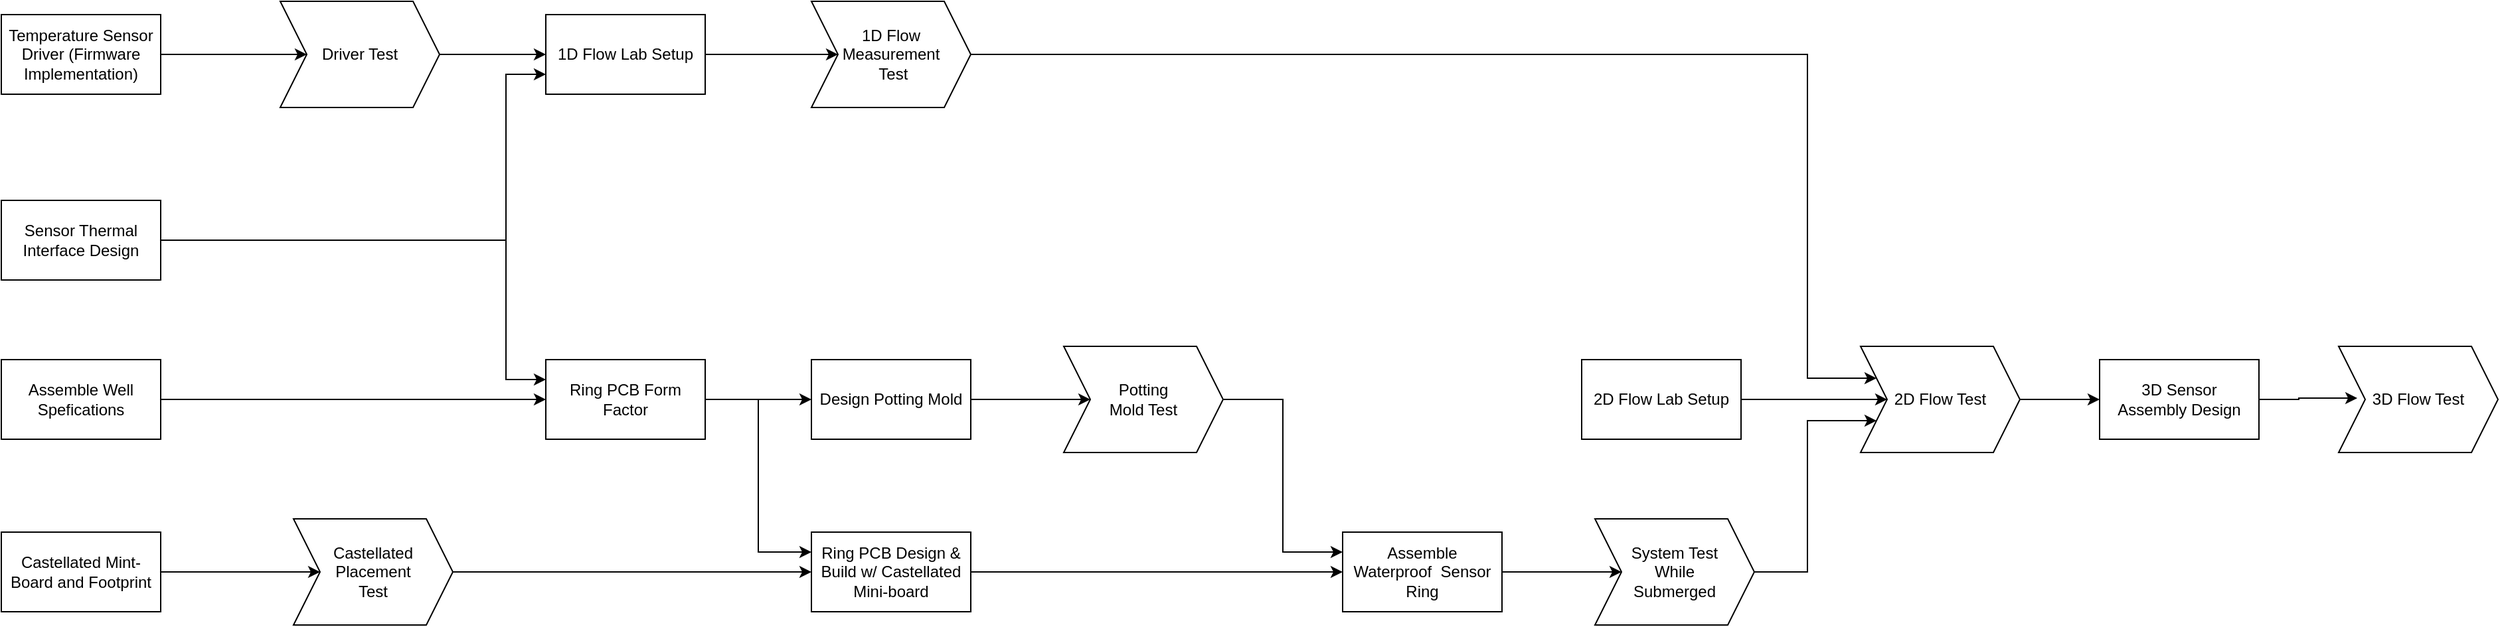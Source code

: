 <mxfile version="22.1.18" type="github">
  <diagram name="Page-1" id="qCO8pEl2zJ2py9bg0hVu">
    <mxGraphModel dx="1609" dy="945" grid="1" gridSize="10" guides="1" tooltips="1" connect="1" arrows="1" fold="1" page="1" pageScale="1" pageWidth="850" pageHeight="1100" math="0" shadow="0">
      <root>
        <mxCell id="0" />
        <mxCell id="1" parent="0" />
        <mxCell id="cvJQp6pP5oyXREMTl6of-4" style="edgeStyle=orthogonalEdgeStyle;rounded=0;orthogonalLoop=1;jettySize=auto;html=1;entryX=0;entryY=0.5;entryDx=0;entryDy=0;" edge="1" parent="1" source="cvJQp6pP5oyXREMTl6of-1" target="cvJQp6pP5oyXREMTl6of-2">
          <mxGeometry relative="1" as="geometry" />
        </mxCell>
        <mxCell id="cvJQp6pP5oyXREMTl6of-1" value="Temperature Sensor Driver (Firmware Implementation)" style="rounded=0;whiteSpace=wrap;html=1;" vertex="1" parent="1">
          <mxGeometry x="120" y="240" width="120" height="60" as="geometry" />
        </mxCell>
        <mxCell id="cvJQp6pP5oyXREMTl6of-5" style="edgeStyle=orthogonalEdgeStyle;rounded=0;orthogonalLoop=1;jettySize=auto;html=1;entryX=0;entryY=0.5;entryDx=0;entryDy=0;" edge="1" parent="1" source="cvJQp6pP5oyXREMTl6of-2">
          <mxGeometry relative="1" as="geometry">
            <mxPoint x="530" y="270" as="targetPoint" />
          </mxGeometry>
        </mxCell>
        <mxCell id="cvJQp6pP5oyXREMTl6of-2" value="Driver Test" style="shape=step;perimeter=stepPerimeter;whiteSpace=wrap;html=1;fixedSize=1;" vertex="1" parent="1">
          <mxGeometry x="330" y="230" width="120" height="80" as="geometry" />
        </mxCell>
        <mxCell id="cvJQp6pP5oyXREMTl6of-42" style="edgeStyle=orthogonalEdgeStyle;rounded=0;orthogonalLoop=1;jettySize=auto;html=1;entryX=0;entryY=0.25;entryDx=0;entryDy=0;" edge="1" parent="1" source="cvJQp6pP5oyXREMTl6of-6" target="cvJQp6pP5oyXREMTl6of-41">
          <mxGeometry relative="1" as="geometry">
            <Array as="points">
              <mxPoint x="1480" y="270" />
              <mxPoint x="1480" y="514" />
            </Array>
          </mxGeometry>
        </mxCell>
        <mxCell id="cvJQp6pP5oyXREMTl6of-6" value="&lt;div&gt;1D Flow Measurement&lt;/div&gt;&lt;div&gt;&amp;nbsp;Test&lt;/div&gt;" style="shape=step;perimeter=stepPerimeter;whiteSpace=wrap;html=1;fixedSize=1;" vertex="1" parent="1">
          <mxGeometry x="730" y="230" width="120" height="80" as="geometry" />
        </mxCell>
        <mxCell id="cvJQp6pP5oyXREMTl6of-32" style="edgeStyle=orthogonalEdgeStyle;rounded=0;orthogonalLoop=1;jettySize=auto;html=1;entryX=0;entryY=0.5;entryDx=0;entryDy=0;" edge="1" parent="1" source="cvJQp6pP5oyXREMTl6of-7" target="cvJQp6pP5oyXREMTl6of-25">
          <mxGeometry relative="1" as="geometry" />
        </mxCell>
        <mxCell id="cvJQp6pP5oyXREMTl6of-33" style="edgeStyle=orthogonalEdgeStyle;rounded=0;orthogonalLoop=1;jettySize=auto;html=1;entryX=0;entryY=0.25;entryDx=0;entryDy=0;" edge="1" parent="1" source="cvJQp6pP5oyXREMTl6of-7" target="cvJQp6pP5oyXREMTl6of-22">
          <mxGeometry relative="1" as="geometry" />
        </mxCell>
        <mxCell id="cvJQp6pP5oyXREMTl6of-7" value="Ring PCB Form Factor" style="whiteSpace=wrap;html=1;" vertex="1" parent="1">
          <mxGeometry x="530" y="500" width="120" height="60" as="geometry" />
        </mxCell>
        <mxCell id="cvJQp6pP5oyXREMTl6of-14" style="edgeStyle=orthogonalEdgeStyle;rounded=0;orthogonalLoop=1;jettySize=auto;html=1;entryX=0;entryY=0.75;entryDx=0;entryDy=0;" edge="1" parent="1" source="cvJQp6pP5oyXREMTl6of-9" target="cvJQp6pP5oyXREMTl6of-11">
          <mxGeometry relative="1" as="geometry">
            <Array as="points">
              <mxPoint x="500" y="410" />
              <mxPoint x="500" y="285" />
            </Array>
          </mxGeometry>
        </mxCell>
        <mxCell id="cvJQp6pP5oyXREMTl6of-31" style="edgeStyle=orthogonalEdgeStyle;rounded=0;orthogonalLoop=1;jettySize=auto;html=1;entryX=0;entryY=0.25;entryDx=0;entryDy=0;" edge="1" parent="1" source="cvJQp6pP5oyXREMTl6of-9" target="cvJQp6pP5oyXREMTl6of-7">
          <mxGeometry relative="1" as="geometry">
            <Array as="points">
              <mxPoint x="500" y="410" />
              <mxPoint x="500" y="515" />
            </Array>
          </mxGeometry>
        </mxCell>
        <mxCell id="cvJQp6pP5oyXREMTl6of-9" value="Sensor Thermal Interface Design" style="rounded=0;whiteSpace=wrap;html=1;" vertex="1" parent="1">
          <mxGeometry x="120" y="380" width="120" height="60" as="geometry" />
        </mxCell>
        <mxCell id="cvJQp6pP5oyXREMTl6of-15" style="edgeStyle=orthogonalEdgeStyle;rounded=0;orthogonalLoop=1;jettySize=auto;html=1;" edge="1" parent="1" source="cvJQp6pP5oyXREMTl6of-11" target="cvJQp6pP5oyXREMTl6of-6">
          <mxGeometry relative="1" as="geometry" />
        </mxCell>
        <mxCell id="cvJQp6pP5oyXREMTl6of-11" value="1D Flow Lab Setup" style="rounded=0;whiteSpace=wrap;html=1;" vertex="1" parent="1">
          <mxGeometry x="530" y="240" width="120" height="60" as="geometry" />
        </mxCell>
        <mxCell id="cvJQp6pP5oyXREMTl6of-30" style="edgeStyle=orthogonalEdgeStyle;rounded=0;orthogonalLoop=1;jettySize=auto;html=1;entryX=0;entryY=0.5;entryDx=0;entryDy=0;" edge="1" parent="1" source="cvJQp6pP5oyXREMTl6of-16" target="cvJQp6pP5oyXREMTl6of-7">
          <mxGeometry relative="1" as="geometry" />
        </mxCell>
        <mxCell id="cvJQp6pP5oyXREMTl6of-16" value="Assemble Well Spefications" style="rounded=0;whiteSpace=wrap;html=1;" vertex="1" parent="1">
          <mxGeometry x="120" y="500" width="120" height="60" as="geometry" />
        </mxCell>
        <mxCell id="cvJQp6pP5oyXREMTl6of-20" style="edgeStyle=orthogonalEdgeStyle;rounded=0;orthogonalLoop=1;jettySize=auto;html=1;" edge="1" parent="1" source="cvJQp6pP5oyXREMTl6of-18" target="cvJQp6pP5oyXREMTl6of-19">
          <mxGeometry relative="1" as="geometry" />
        </mxCell>
        <mxCell id="cvJQp6pP5oyXREMTl6of-18" value="Castellated Mint-Board and Footprint " style="rounded=0;whiteSpace=wrap;html=1;" vertex="1" parent="1">
          <mxGeometry x="120" y="630" width="120" height="60" as="geometry" />
        </mxCell>
        <mxCell id="cvJQp6pP5oyXREMTl6of-23" style="edgeStyle=orthogonalEdgeStyle;rounded=0;orthogonalLoop=1;jettySize=auto;html=1;" edge="1" parent="1" source="cvJQp6pP5oyXREMTl6of-19" target="cvJQp6pP5oyXREMTl6of-22">
          <mxGeometry relative="1" as="geometry" />
        </mxCell>
        <mxCell id="cvJQp6pP5oyXREMTl6of-19" value="Castellated Placement &lt;br&gt;Test" style="shape=step;perimeter=stepPerimeter;whiteSpace=wrap;html=1;fixedSize=1;" vertex="1" parent="1">
          <mxGeometry x="340" y="620" width="120" height="80" as="geometry" />
        </mxCell>
        <mxCell id="cvJQp6pP5oyXREMTl6of-35" style="edgeStyle=orthogonalEdgeStyle;rounded=0;orthogonalLoop=1;jettySize=auto;html=1;entryX=0;entryY=0.5;entryDx=0;entryDy=0;" edge="1" parent="1" source="cvJQp6pP5oyXREMTl6of-22" target="cvJQp6pP5oyXREMTl6of-34">
          <mxGeometry relative="1" as="geometry" />
        </mxCell>
        <mxCell id="cvJQp6pP5oyXREMTl6of-22" value="Ring PCB Design &amp;amp; Build w/ Castellated Mini-board" style="rounded=0;whiteSpace=wrap;html=1;" vertex="1" parent="1">
          <mxGeometry x="730" y="630" width="120" height="60" as="geometry" />
        </mxCell>
        <mxCell id="cvJQp6pP5oyXREMTl6of-28" value="" style="edgeStyle=orthogonalEdgeStyle;rounded=0;orthogonalLoop=1;jettySize=auto;html=1;" edge="1" parent="1" source="cvJQp6pP5oyXREMTl6of-25" target="cvJQp6pP5oyXREMTl6of-27">
          <mxGeometry relative="1" as="geometry" />
        </mxCell>
        <mxCell id="cvJQp6pP5oyXREMTl6of-25" value="Design Potting Mold" style="whiteSpace=wrap;html=1;" vertex="1" parent="1">
          <mxGeometry x="730" y="500" width="120" height="60" as="geometry" />
        </mxCell>
        <mxCell id="cvJQp6pP5oyXREMTl6of-36" style="edgeStyle=orthogonalEdgeStyle;rounded=0;orthogonalLoop=1;jettySize=auto;html=1;entryX=0;entryY=0.25;entryDx=0;entryDy=0;" edge="1" parent="1" source="cvJQp6pP5oyXREMTl6of-27" target="cvJQp6pP5oyXREMTl6of-34">
          <mxGeometry relative="1" as="geometry" />
        </mxCell>
        <mxCell id="cvJQp6pP5oyXREMTl6of-27" value="Potting &lt;br&gt;Mold Test" style="shape=step;perimeter=stepPerimeter;whiteSpace=wrap;html=1;fixedSize=1;" vertex="1" parent="1">
          <mxGeometry x="920" y="490" width="120" height="80" as="geometry" />
        </mxCell>
        <mxCell id="cvJQp6pP5oyXREMTl6of-40" style="edgeStyle=orthogonalEdgeStyle;rounded=0;orthogonalLoop=1;jettySize=auto;html=1;entryX=0;entryY=0.5;entryDx=0;entryDy=0;" edge="1" parent="1" source="cvJQp6pP5oyXREMTl6of-34" target="cvJQp6pP5oyXREMTl6of-39">
          <mxGeometry relative="1" as="geometry" />
        </mxCell>
        <mxCell id="cvJQp6pP5oyXREMTl6of-34" value="Assemble Waterproof&amp;nbsp; Sensor Ring" style="rounded=0;whiteSpace=wrap;html=1;" vertex="1" parent="1">
          <mxGeometry x="1130" y="630" width="120" height="60" as="geometry" />
        </mxCell>
        <mxCell id="cvJQp6pP5oyXREMTl6of-43" style="edgeStyle=orthogonalEdgeStyle;rounded=0;orthogonalLoop=1;jettySize=auto;html=1;" edge="1" parent="1" source="cvJQp6pP5oyXREMTl6of-37" target="cvJQp6pP5oyXREMTl6of-41">
          <mxGeometry relative="1" as="geometry" />
        </mxCell>
        <mxCell id="cvJQp6pP5oyXREMTl6of-37" value="2D Flow Lab Setup" style="whiteSpace=wrap;html=1;" vertex="1" parent="1">
          <mxGeometry x="1310" y="500" width="120" height="60" as="geometry" />
        </mxCell>
        <mxCell id="cvJQp6pP5oyXREMTl6of-44" style="edgeStyle=orthogonalEdgeStyle;rounded=0;orthogonalLoop=1;jettySize=auto;html=1;entryX=0;entryY=0.75;entryDx=0;entryDy=0;" edge="1" parent="1" source="cvJQp6pP5oyXREMTl6of-39" target="cvJQp6pP5oyXREMTl6of-41">
          <mxGeometry relative="1" as="geometry">
            <Array as="points">
              <mxPoint x="1480" y="660" />
              <mxPoint x="1480" y="546" />
            </Array>
          </mxGeometry>
        </mxCell>
        <mxCell id="cvJQp6pP5oyXREMTl6of-39" value="System Test &lt;br&gt;While &lt;br&gt;Submerged" style="shape=step;perimeter=stepPerimeter;whiteSpace=wrap;html=1;fixedSize=1;" vertex="1" parent="1">
          <mxGeometry x="1320" y="620" width="120" height="80" as="geometry" />
        </mxCell>
        <mxCell id="cvJQp6pP5oyXREMTl6of-46" style="edgeStyle=orthogonalEdgeStyle;rounded=0;orthogonalLoop=1;jettySize=auto;html=1;" edge="1" parent="1" source="cvJQp6pP5oyXREMTl6of-41" target="cvJQp6pP5oyXREMTl6of-45">
          <mxGeometry relative="1" as="geometry" />
        </mxCell>
        <mxCell id="cvJQp6pP5oyXREMTl6of-41" value="2D Flow Test" style="shape=step;perimeter=stepPerimeter;whiteSpace=wrap;html=1;fixedSize=1;" vertex="1" parent="1">
          <mxGeometry x="1520" y="490" width="120" height="80" as="geometry" />
        </mxCell>
        <mxCell id="cvJQp6pP5oyXREMTl6of-45" value="3D Sensor &lt;br&gt;Assembly Design" style="whiteSpace=wrap;html=1;" vertex="1" parent="1">
          <mxGeometry x="1700" y="500" width="120" height="60" as="geometry" />
        </mxCell>
        <mxCell id="cvJQp6pP5oyXREMTl6of-47" value="3D Flow Test" style="shape=step;perimeter=stepPerimeter;whiteSpace=wrap;html=1;fixedSize=1;" vertex="1" parent="1">
          <mxGeometry x="1880" y="490" width="120" height="80" as="geometry" />
        </mxCell>
        <mxCell id="cvJQp6pP5oyXREMTl6of-48" style="edgeStyle=orthogonalEdgeStyle;rounded=0;orthogonalLoop=1;jettySize=auto;html=1;entryX=0.117;entryY=0.488;entryDx=0;entryDy=0;entryPerimeter=0;" edge="1" parent="1" source="cvJQp6pP5oyXREMTl6of-45" target="cvJQp6pP5oyXREMTl6of-47">
          <mxGeometry relative="1" as="geometry" />
        </mxCell>
      </root>
    </mxGraphModel>
  </diagram>
</mxfile>
